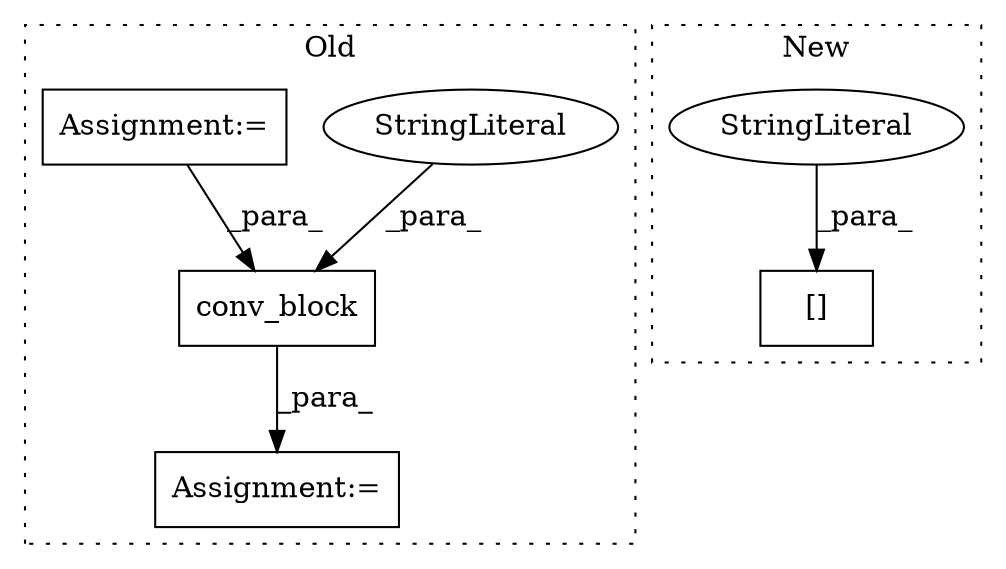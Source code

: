 digraph G {
subgraph cluster0 {
1 [label="conv_block" a="32" s="1924,1977" l="11,1" shape="box"];
3 [label="StringLiteral" a="45" s="1955" l="15" shape="ellipse"];
5 [label="Assignment:=" a="7" s="1989" l="1" shape="box"];
6 [label="Assignment:=" a="7" s="1845" l="1" shape="box"];
label = "Old";
style="dotted";
}
subgraph cluster1 {
2 [label="[]" a="2" s="1739,1792" l="36,1" shape="box"];
4 [label="StringLiteral" a="45" s="1775" l="17" shape="ellipse"];
label = "New";
style="dotted";
}
1 -> 5 [label="_para_"];
3 -> 1 [label="_para_"];
4 -> 2 [label="_para_"];
6 -> 1 [label="_para_"];
}